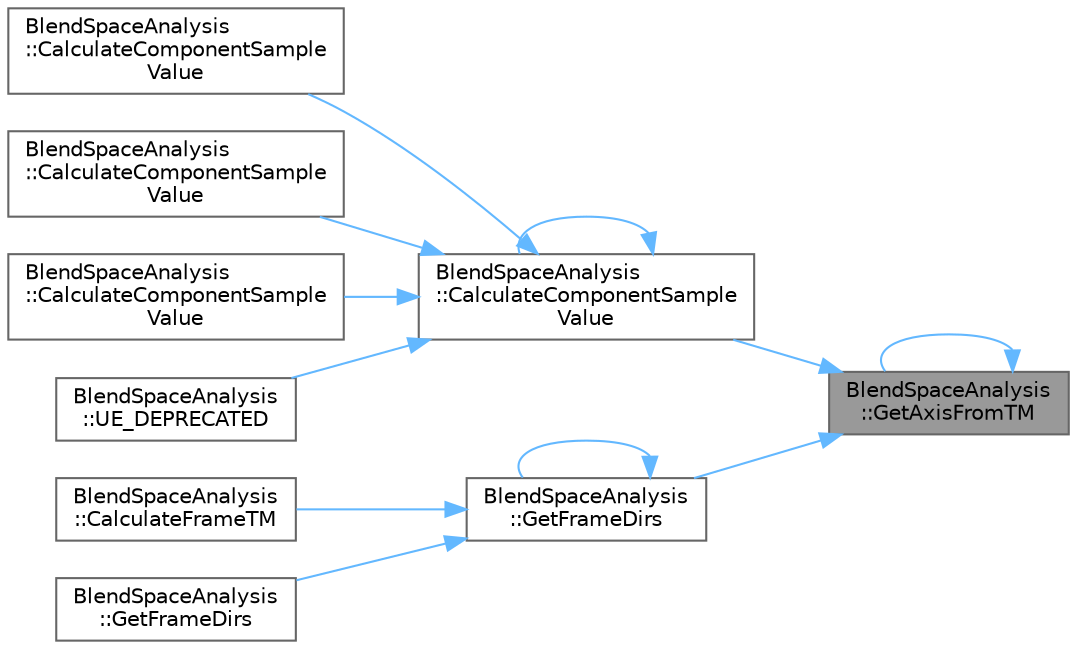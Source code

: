 digraph "BlendSpaceAnalysis::GetAxisFromTM"
{
 // INTERACTIVE_SVG=YES
 // LATEX_PDF_SIZE
  bgcolor="transparent";
  edge [fontname=Helvetica,fontsize=10,labelfontname=Helvetica,labelfontsize=10];
  node [fontname=Helvetica,fontsize=10,shape=box,height=0.2,width=0.4];
  rankdir="RL";
  Node1 [id="Node000001",label="BlendSpaceAnalysis\l::GetAxisFromTM",height=0.2,width=0.4,color="gray40", fillcolor="grey60", style="filled", fontcolor="black",tooltip=" "];
  Node1 -> Node2 [id="edge1_Node000001_Node000002",dir="back",color="steelblue1",style="solid",tooltip=" "];
  Node2 [id="Node000002",label="BlendSpaceAnalysis\l::CalculateComponentSample\lValue",height=0.2,width=0.4,color="grey40", fillcolor="white", style="filled",URL="$d6/d26/namespaceBlendSpaceAnalysis.html#a41c5eb62439f5ed192a7debd711bb9f6",tooltip="Helper to extract the component from the FVector functions."];
  Node2 -> Node3 [id="edge2_Node000002_Node000003",dir="back",color="steelblue1",style="solid",tooltip=" "];
  Node3 [id="Node000003",label="BlendSpaceAnalysis\l::CalculateComponentSample\lValue",height=0.2,width=0.4,color="grey40", fillcolor="white", style="filled",URL="$d6/d26/namespaceBlendSpaceAnalysis.html#ad55ca176f01814bc8a74d66f254c1588",tooltip="Helper to extract the component from the FVector functions."];
  Node2 -> Node2 [id="edge3_Node000002_Node000002",dir="back",color="steelblue1",style="solid",tooltip=" "];
  Node2 -> Node4 [id="edge4_Node000002_Node000004",dir="back",color="steelblue1",style="solid",tooltip=" "];
  Node4 [id="Node000004",label="BlendSpaceAnalysis\l::CalculateComponentSample\lValue",height=0.2,width=0.4,color="grey40", fillcolor="white", style="filled",URL="$d6/d26/namespaceBlendSpaceAnalysis.html#ad479fe449f7f9ee7de9e5cd87e76af40",tooltip="Helper to extract the component from the FVector functions as a float (pass through to double version..."];
  Node2 -> Node5 [id="edge5_Node000002_Node000005",dir="back",color="steelblue1",style="solid",tooltip=" "];
  Node5 [id="Node000005",label="BlendSpaceAnalysis\l::CalculateComponentSample\lValue",height=0.2,width=0.4,color="grey40", fillcolor="white", style="filled",URL="$d6/d26/namespaceBlendSpaceAnalysis.html#a963ddbb4775931f7ab2cac9a8aee1b1f",tooltip="Helper to extract the component from the FVector functions as a float (pass through to double version..."];
  Node2 -> Node6 [id="edge6_Node000002_Node000006",dir="back",color="steelblue1",style="solid",tooltip=" "];
  Node6 [id="Node000006",label="BlendSpaceAnalysis\l::UE_DEPRECATED",height=0.2,width=0.4,color="grey40", fillcolor="white", style="filled",URL="$d6/d26/namespaceBlendSpaceAnalysis.html#acfc32bf304b3a0665e3b86b23027bd81",tooltip="Helper to extract the component from the FVector functions."];
  Node1 -> Node1 [id="edge7_Node000001_Node000001",dir="back",color="steelblue1",style="solid",tooltip=" "];
  Node1 -> Node7 [id="edge8_Node000001_Node000007",dir="back",color="steelblue1",style="solid",tooltip=" "];
  Node7 [id="Node000007",label="BlendSpaceAnalysis\l::GetFrameDirs",height=0.2,width=0.4,color="grey40", fillcolor="white", style="filled",URL="$d6/d26/namespaceBlendSpaceAnalysis.html#a815bd35890c68aedb8bf6bb5dd907a81",tooltip=" "];
  Node7 -> Node8 [id="edge9_Node000007_Node000008",dir="back",color="steelblue1",style="solid",tooltip=" "];
  Node8 [id="Node000008",label="BlendSpaceAnalysis\l::CalculateFrameTM",height=0.2,width=0.4,color="grey40", fillcolor="white", style="filled",URL="$d6/d26/namespaceBlendSpaceAnalysis.html#ad3ef3e386dbe1ca621e0c3d4aa68bef2",tooltip=" "];
  Node7 -> Node9 [id="edge10_Node000007_Node000009",dir="back",color="steelblue1",style="solid",tooltip=" "];
  Node9 [id="Node000009",label="BlendSpaceAnalysis\l::GetFrameDirs",height=0.2,width=0.4,color="grey40", fillcolor="white", style="filled",URL="$d6/d26/namespaceBlendSpaceAnalysis.html#a996fd815f41f370bd7853a4f5911688f",tooltip=" "];
  Node7 -> Node7 [id="edge11_Node000007_Node000007",dir="back",color="steelblue1",style="solid",tooltip=" "];
}
